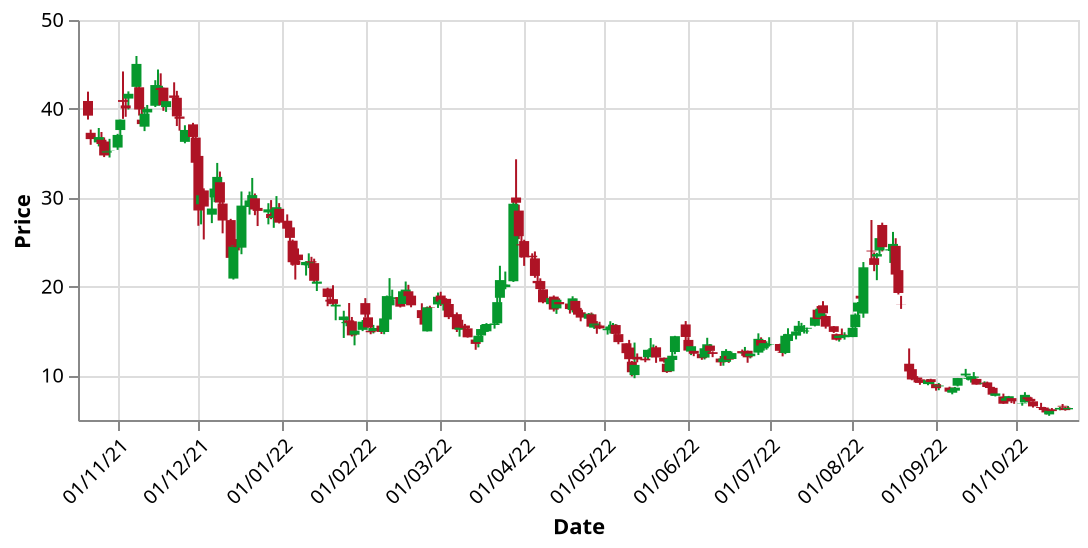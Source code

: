 {
  "$schema": "https://vega.github.io/schema/vega-lite/v5.json",
  "width": 500,
  "description": "A candlestick chart inspired by an example in Protovis (http://mbostock.github.io/protovis/ex/candlestick.html)",
  "data": {
    "values": [
      {
        "Date": "2021-10-21",
        "Open": 40.889999,
        "High": 41.939999,
        "Low": 38.799999,
        "Close": 39.240002,
        "Adj Close": 39.240002,
        "Volume": 33977600
      },
      {
        "Date": "2021-10-22",
        "Open": 37.310001,
        "High": 37.669998,
        "Low": 35.959999,
        "Close": 36.599998,
        "Adj Close": 36.599998,
        "Volume": 46324200
      },
      {
        "Date": "2021-10-25",
        "Open": 36.23,
        "High": 37.849998,
        "Low": 35.779999,
        "Close": 36.830002,
        "Adj Close": 36.830002,
        "Volume": 30905400
      },
      {
        "Date": "2021-10-26",
        "Open": 36.529999,
        "High": 37.400002,
        "Low": 35.779999,
        "Close": 36.049999,
        "Adj Close": 36.049999,
        "Volume": 27674800
      },
      {
        "Date": "2021-10-27",
        "Open": 36.330002,
        "High": 36.790001,
        "Low": 34.580002,
        "Close": 34.759998,
        "Adj Close": 34.759998,
        "Volume": 25904100
      },
      {
        "Date": "2021-10-28",
        "Open": 35.09,
        "High": 36.07,
        "Low": 34.860001,
        "Close": 35.23,
        "Adj Close": 35.23,
        "Volume": 23812200
      },
      {
        "Date": "2021-10-29",
        "Open": 35.34,
        "High": 36.630001,
        "Low": 34.529999,
        "Close": 35.369999,
        "Adj Close": 35.369999,
        "Volume": 32841500
      },
      {
        "Date": "2021-11-01",
        "Open": 35.650002,
        "High": 37.189999,
        "Low": 35.389999,
        "Close": 37.07,
        "Adj Close": 37.07,
        "Volume": 34054600
      },
      {
        "Date": "2021-11-02",
        "Open": 37.619999,
        "High": 38.799999,
        "Low": 36.630001,
        "Close": 38.790001,
        "Adj Close": 38.790001,
        "Volume": 44361700
      },
      {
        "Date": "2021-11-03",
        "Open": 40.990002,
        "High": 44.209999,
        "Low": 38.880001,
        "Close": 40.790001,
        "Adj Close": 40.790001,
        "Volume": 82198000
      },
      {
        "Date": "2021-11-04",
        "Open": 40.389999,
        "High": 41.299999,
        "Low": 39.110001,
        "Close": 40.049999,
        "Adj Close": 40.049999,
        "Volume": 28553700
      },
      {
        "Date": "2021-11-05",
        "Open": 41.16,
        "High": 41.970001,
        "Low": 39.93,
        "Close": 41.700001,
        "Adj Close": 41.700001,
        "Volume": 40077000
      },
      {
        "Date": "2021-11-08",
        "Open": 42.48,
        "High": 45.950001,
        "Low": 41.77,
        "Close": 45.060001,
        "Adj Close": 45.060001,
        "Volume": 70347800
      },
      {
        "Date": "2021-11-09",
        "Open": 42.43,
        "High": 42.599998,
        "Low": 39.25,
        "Close": 39.93,
        "Adj Close": 39.93,
        "Volume": 37893500
      },
      {
        "Date": "2021-11-10",
        "Open": 38.790001,
        "High": 40.869999,
        "Low": 38.049999,
        "Close": 38.290001,
        "Adj Close": 38.290001,
        "Volume": 32463600
      },
      {
        "Date": "2021-11-11",
        "Open": 38,
        "High": 40.200001,
        "Low": 37.5,
        "Close": 39.459999,
        "Adj Close": 39.459999,
        "Volume": 30474100
      },
      {
        "Date": "2021-11-12",
        "Open": 39.599998,
        "High": 40.439999,
        "Low": 39.119999,
        "Close": 40,
        "Adj Close": 40,
        "Volume": 23623100
      },
      {
        "Date": "2021-11-15",
        "Open": 40.349998,
        "High": 43.23,
        "Low": 40.209999,
        "Close": 42.68,
        "Adj Close": 42.68,
        "Volume": 39918800
      },
      {
        "Date": "2021-11-16",
        "Open": 41.970001,
        "High": 44.43,
        "Low": 41.23,
        "Close": 42.599998,
        "Adj Close": 42.599998,
        "Volume": 38388200
      },
      {
        "Date": "2021-11-17",
        "Open": 42.34,
        "High": 44,
        "Low": 42.02,
        "Close": 42.130001,
        "Adj Close": 42.130001,
        "Volume": 23322000
      },
      {
        "Date": "2021-11-18",
        "Open": 42.389999,
        "High": 42.400002,
        "Low": 39.779999,
        "Close": 40.41,
        "Adj Close": 40.41,
        "Volume": 25262000
      },
      {
        "Date": "2021-11-19",
        "Open": 40.200001,
        "High": 41.380001,
        "Low": 39.66,
        "Close": 40.869999,
        "Adj Close": 40.869999,
        "Volume": 20692300
      },
      {
        "Date": "2021-11-22",
        "Open": 41.509998,
        "High": 42.990002,
        "Low": 40.290001,
        "Close": 41.240002,
        "Adj Close": 41.240002,
        "Volume": 28831800
      },
      {
        "Date": "2021-11-23",
        "Open": 41.25,
        "High": 42.029999,
        "Low": 38.07,
        "Close": 39.16,
        "Adj Close": 39.16,
        "Volume": 27386500
      },
      {
        "Date": "2021-11-24",
        "Open": 39.139999,
        "High": 39.330002,
        "Low": 37.549999,
        "Close": 38.889999,
        "Adj Close": 38.889999,
        "Volume": 18270800
      },
      {
        "Date": "2021-11-26",
        "Open": 36.290001,
        "High": 38.16,
        "Low": 36.130001,
        "Close": 37.630001,
        "Adj Close": 37.630001,
        "Volume": 19731800
      },
      {
        "Date": "2021-11-29",
        "Open": 38.259998,
        "High": 38.43,
        "Low": 35.919998,
        "Close": 36.84,
        "Adj Close": 36.84,
        "Volume": 24063800
      },
      {
        "Date": "2021-11-30",
        "Open": 36.77,
        "High": 37.049999,
        "Low": 32.75,
        "Close": 33.939999,
        "Adj Close": 33.939999,
        "Volume": 41354800
      },
      {
        "Date": "2021-12-01",
        "Open": 34.709999,
        "High": 34.939999,
        "Low": 26.85,
        "Close": 28.57,
        "Adj Close": 28.57,
        "Volume": 63296100
      },
      {
        "Date": "2021-12-02",
        "Open": 29.27,
        "High": 31.219999,
        "Low": 27.01,
        "Close": 30.280001,
        "Adj Close": 30.280001,
        "Volume": 54901300
      },
      {
        "Date": "2021-12-03",
        "Open": 30.83,
        "High": 31.059999,
        "Low": 25.309999,
        "Close": 29.01,
        "Adj Close": 29.01,
        "Volume": 66188600
      },
      {
        "Date": "2021-12-06",
        "Open": 28.1,
        "High": 30.469999,
        "Low": 27.15,
        "Close": 28.790001,
        "Adj Close": 28.790001,
        "Volume": 45067400
      },
      {
        "Date": "2021-12-07",
        "Open": 30.030001,
        "High": 31.68,
        "Low": 29.5,
        "Close": 31.040001,
        "Adj Close": 31.040001,
        "Volume": 47927100
      },
      {
        "Date": "2021-12-08",
        "Open": 30.780001,
        "High": 33.919998,
        "Low": 29.77,
        "Close": 32.349998,
        "Adj Close": 32.349998,
        "Volume": 46241500
      },
      {
        "Date": "2021-12-09",
        "Open": 31.75,
        "High": 32.950001,
        "Low": 29.309999,
        "Close": 29.459999,
        "Adj Close": 29.459999,
        "Volume": 36556800
      },
      {
        "Date": "2021-12-10",
        "Open": 29.35,
        "High": 29.93,
        "Low": 26,
        "Close": 27.440001,
        "Adj Close": 27.440001,
        "Volume": 58858900
      },
      {
        "Date": "2021-12-13",
        "Open": 27.49,
        "High": 27.629999,
        "Low": 22.459999,
        "Close": 23.24,
        "Adj Close": 23.24,
        "Volume": 84199800
      },
      {
        "Date": "2021-12-14",
        "Open": 20.91,
        "High": 25.120001,
        "Low": 20.799999,
        "Close": 24.5,
        "Adj Close": 24.5,
        "Volume": 107045800
      },
      {
        "Date": "2021-12-15",
        "Open": 24.6,
        "High": 25.280001,
        "Low": 22.530001,
        "Close": 24.66,
        "Adj Close": 24.66,
        "Volume": 53208200
      },
      {
        "Date": "2021-12-16",
        "Open": 25.35,
        "High": 25.870001,
        "Low": 24.08,
        "Close": 24.450001,
        "Adj Close": 24.450001,
        "Volume": 43702400
      },
      {
        "Date": "2021-12-17",
        "Open": 24.389999,
        "High": 30.709999,
        "Low": 23.65,
        "Close": 29.120001,
        "Adj Close": 29.120001,
        "Volume": 144753100
      },
      {
        "Date": "2021-12-20",
        "Open": 28.959999,
        "High": 30.700001,
        "Low": 28.110001,
        "Close": 29.700001,
        "Adj Close": 29.700001,
        "Volume": 66938200
      },
      {
        "Date": "2021-12-21",
        "Open": 29.4,
        "High": 32.23,
        "Low": 29.049999,
        "Close": 30.299999,
        "Adj Close": 30.299999,
        "Volume": 46852500
      },
      {
        "Date": "2021-12-22",
        "Open": 29.940001,
        "High": 30.48,
        "Low": 28.040001,
        "Close": 28.68,
        "Adj Close": 28.68,
        "Volume": 36983800
      },
      {
        "Date": "2021-12-23",
        "Open": 28.860001,
        "High": 29.43,
        "Low": 26.82,
        "Close": 28.52,
        "Adj Close": 28.52,
        "Volume": 37005900
      },
      {
        "Date": "2021-12-27",
        "Open": 28.35,
        "High": 29.389999,
        "Low": 27.01,
        "Close": 28.700001,
        "Adj Close": 28.700001,
        "Volume": 30785600
      },
      {
        "Date": "2021-12-28",
        "Open": 28.18,
        "High": 29.74,
        "Low": 27.59,
        "Close": 27.719999,
        "Adj Close": 27.719999,
        "Volume": 31588100
      },
      {
        "Date": "2021-12-29",
        "Open": 27.75,
        "High": 28.35,
        "Low": 26.620001,
        "Close": 27.950001,
        "Adj Close": 27.950001,
        "Volume": 30983400
      },
      {
        "Date": "2021-12-30",
        "Open": 27.91,
        "High": 30.190001,
        "Low": 27.68,
        "Close": 28.940001,
        "Adj Close": 28.940001,
        "Volume": 36056400
      },
      {
        "Date": "2021-12-31",
        "Open": 28.76,
        "High": 29.4,
        "Low": 27.110001,
        "Close": 27.200001,
        "Adj Close": 27.200001,
        "Volume": 23408000
      },
      {
        "Date": "2022-01-03",
        "Open": 27.42,
        "High": 28.129999,
        "Low": 26.42,
        "Close": 26.52,
        "Adj Close": 26.52,
        "Volume": 26740900
      },
      {
        "Date": "2022-01-04",
        "Open": 26.67,
        "High": 26.67,
        "Low": 24.639999,
        "Close": 25.49,
        "Adj Close": 25.49,
        "Volume": 33347900
      },
      {
        "Date": "2022-01-05",
        "Open": 25.17,
        "High": 25.299999,
        "Low": 22.360001,
        "Close": 22.75,
        "Adj Close": 22.75,
        "Volume": 45172100
      },
      {
        "Date": "2022-01-06",
        "Open": 22.959999,
        "High": 23.77,
        "Low": 20.799999,
        "Close": 22.459999,
        "Adj Close": 22.459999,
        "Volume": 59112700
      },
      {
        "Date": "2022-01-07",
        "Open": 23.610001,
        "High": 24.299999,
        "Low": 22.440001,
        "Close": 22.99,
        "Adj Close": 22.99,
        "Volume": 49481000
      },
      {
        "Date": "2022-01-10",
        "Open": 22.42,
        "High": 22.870001,
        "Low": 21.25,
        "Close": 22.780001,
        "Adj Close": 22.780001,
        "Volume": 37784000
      },
      {
        "Date": "2022-01-11",
        "Open": 22.4,
        "High": 23.75,
        "Low": 22.09,
        "Close": 22.790001,
        "Adj Close": 22.790001,
        "Volume": 36063800
      },
      {
        "Date": "2022-01-12",
        "Open": 22.860001,
        "High": 23.360001,
        "Low": 22.049999,
        "Close": 22.719999,
        "Adj Close": 22.719999,
        "Volume": 27472100
      },
      {
        "Date": "2022-01-13",
        "Open": 22.65,
        "High": 23.15,
        "Low": 20.530001,
        "Close": 20.66,
        "Adj Close": 20.66,
        "Volume": 41005000
      },
      {
        "Date": "2022-01-14",
        "Open": 20.33,
        "High": 21.08,
        "Low": 19.51,
        "Close": 20.57,
        "Adj Close": 20.57,
        "Volume": 56996600
      },
      {
        "Date": "2022-01-18",
        "Open": 19.790001,
        "High": 19.889999,
        "Low": 17.799999,
        "Close": 18.84,
        "Adj Close": 18.84,
        "Volume": 55679700
      },
      {
        "Date": "2022-01-19",
        "Open": 18.530001,
        "High": 19.42,
        "Low": 18.030001,
        "Close": 18.32,
        "Adj Close": 18.32,
        "Volume": 35096800
      },
      {
        "Date": "2022-01-20",
        "Open": 18.59,
        "High": 20.16,
        "Low": 17.950001,
        "Close": 18.07,
        "Adj Close": 18.07,
        "Volume": 51078700
      },
      {
        "Date": "2022-01-21",
        "Open": 17.77,
        "High": 18.559999,
        "Low": 16.219999,
        "Close": 17.969999,
        "Adj Close": 17.969999,
        "Volume": 65185700
      },
      {
        "Date": "2022-01-24",
        "Open": 16.24,
        "High": 17.290001,
        "Low": 14.23,
        "Close": 16.639999,
        "Adj Close": 16.639999,
        "Volume": 82424700
      },
      {
        "Date": "2022-01-25",
        "Open": 15.89,
        "High": 16.620001,
        "Low": 15.55,
        "Close": 16.02,
        "Adj Close": 16.02,
        "Volume": 42434600
      },
      {
        "Date": "2022-01-26",
        "Open": 16.209999,
        "High": 18.16,
        "Low": 15.65,
        "Close": 15.94,
        "Adj Close": 15.94,
        "Volume": 76722900
      },
      {
        "Date": "2022-01-27",
        "Open": 16.110001,
        "High": 16.59,
        "Low": 14.4,
        "Close": 14.52,
        "Adj Close": 14.52,
        "Volume": 50530200
      },
      {
        "Date": "2022-01-28",
        "Open": 14.6,
        "High": 15.25,
        "Low": 13.4,
        "Close": 15.06,
        "Adj Close": 15.06,
        "Volume": 53951600
      },
      {
        "Date": "2022-01-31",
        "Open": 15.14,
        "High": 16.25,
        "Low": 15,
        "Close": 16.059999,
        "Adj Close": 16.059999,
        "Volume": 41447900
      },
      {
        "Date": "2022-02-01",
        "Open": 18.15,
        "High": 18.709999,
        "Low": 16.52,
        "Close": 16.860001,
        "Adj Close": 16.860001,
        "Volume": 124427700
      },
      {
        "Date": "2022-02-02",
        "Open": 16.549999,
        "High": 17.07,
        "Low": 15.38,
        "Close": 15.42,
        "Adj Close": 15.42,
        "Volume": 48626000
      },
      {
        "Date": "2022-02-03",
        "Open": 15.04,
        "High": 15.85,
        "Low": 14.65,
        "Close": 14.87,
        "Adj Close": 14.87,
        "Volume": 39215100
      },
      {
        "Date": "2022-02-04",
        "Open": 15,
        "High": 15.7,
        "Low": 14.74,
        "Close": 15.35,
        "Adj Close": 15.35,
        "Volume": 32396500
      },
      {
        "Date": "2022-02-07",
        "Open": 15.62,
        "High": 16,
        "Low": 14.68,
        "Close": 14.91,
        "Adj Close": 14.91,
        "Volume": 29755200
      },
      {
        "Date": "2022-02-08",
        "Open": 14.9,
        "High": 16.82,
        "Low": 14.65,
        "Close": 16.43,
        "Adj Close": 16.43,
        "Volume": 51272500
      },
      {
        "Date": "2022-02-09",
        "Open": 16.299999,
        "High": 19,
        "Low": 16.139999,
        "Close": 18.940001,
        "Adj Close": 18.940001,
        "Volume": 75867400
      },
      {
        "Date": "2022-02-10",
        "Open": 17.9,
        "High": 20.959999,
        "Low": 17.85,
        "Close": 18.59,
        "Adj Close": 18.59,
        "Volume": 98957400
      },
      {
        "Date": "2022-02-11",
        "Open": 18.620001,
        "High": 19.66,
        "Low": 18.33,
        "Close": 18.809999,
        "Adj Close": 18.809999,
        "Volume": 68425900
      },
      {
        "Date": "2022-02-14",
        "Open": 18.83,
        "High": 19.360001,
        "Low": 17.66,
        "Close": 17.75,
        "Adj Close": 17.75,
        "Volume": 46106700
      },
      {
        "Date": "2022-02-15",
        "Open": 18.049999,
        "High": 19.549999,
        "Low": 17.959999,
        "Close": 19.48,
        "Adj Close": 19.48,
        "Volume": 39852000
      },
      {
        "Date": "2022-02-16",
        "Open": 19.35,
        "High": 20.58,
        "Low": 19.26,
        "Close": 19.67,
        "Adj Close": 19.67,
        "Volume": 49444600
      },
      {
        "Date": "2022-02-17",
        "Open": 19.48,
        "High": 20.209999,
        "Low": 18.469999,
        "Close": 18.940001,
        "Adj Close": 18.940001,
        "Volume": 40130200
      },
      {
        "Date": "2022-02-18",
        "Open": 18.99,
        "High": 19.200001,
        "Low": 17.68,
        "Close": 17.9,
        "Adj Close": 17.9,
        "Volume": 31953500
      },
      {
        "Date": "2022-02-22",
        "Open": 17.360001,
        "High": 18.129999,
        "Low": 16.110001,
        "Close": 16.469999,
        "Adj Close": 16.469999,
        "Volume": 42968500
      },
      {
        "Date": "2022-02-23",
        "Open": 16.73,
        "High": 17.02,
        "Low": 15.62,
        "Close": 15.73,
        "Adj Close": 15.73,
        "Volume": 30155900
      },
      {
        "Date": "2022-02-24",
        "Open": 14.97,
        "High": 17.77,
        "Low": 14.96,
        "Close": 17.68,
        "Adj Close": 17.68,
        "Volume": 54405700
      },
      {
        "Date": "2022-02-25",
        "Open": 17.709999,
        "High": 17.860001,
        "Low": 16.530001,
        "Close": 17.66,
        "Adj Close": 17.66,
        "Volume": 36944100
      },
      {
        "Date": "2022-02-28",
        "Open": 18,
        "High": 19.34,
        "Low": 17.610001,
        "Close": 18.860001,
        "Adj Close": 18.860001,
        "Volume": 42772300
      },
      {
        "Date": "2022-03-01",
        "Open": 19,
        "High": 19.43,
        "Low": 17.83,
        "Close": 18.32,
        "Adj Close": 18.32,
        "Volume": 44003000
      },
      {
        "Date": "2022-03-02",
        "Open": 18.01,
        "High": 18.690001,
        "Low": 17.309999,
        "Close": 18.530001,
        "Adj Close": 18.530001,
        "Volume": 35038200
      },
      {
        "Date": "2022-03-03",
        "Open": 18.629999,
        "High": 18.700001,
        "Low": 17.799999,
        "Close": 18.059999,
        "Adj Close": 18.059999,
        "Volume": 24825900
      },
      {
        "Date": "2022-03-04",
        "Open": 18.049999,
        "High": 18.32,
        "Low": 16.35,
        "Close": 16.57,
        "Adj Close": 16.57,
        "Volume": 39474600
      },
      {
        "Date": "2022-03-07",
        "Open": 16.91,
        "High": 17.1,
        "Low": 14.9,
        "Close": 15.21,
        "Adj Close": 15.21,
        "Volume": 39507300
      },
      {
        "Date": "2022-03-08",
        "Open": 15.15,
        "High": 16.26,
        "Low": 14.38,
        "Close": 15.39,
        "Adj Close": 15.39,
        "Volume": 35370400
      },
      {
        "Date": "2022-03-09",
        "Open": 15.72,
        "High": 16.27,
        "Low": 15.43,
        "Close": 15.71,
        "Adj Close": 15.71,
        "Volume": 25206400
      },
      {
        "Date": "2022-03-10",
        "Open": 15.63,
        "High": 15.81,
        "Low": 14.78,
        "Close": 15.32,
        "Adj Close": 15.32,
        "Volume": 25666500
      },
      {
        "Date": "2022-03-11",
        "Open": 15.31,
        "High": 15.4,
        "Low": 14.27,
        "Close": 14.3,
        "Adj Close": 14.3,
        "Volume": 29202900
      },
      {
        "Date": "2022-03-14",
        "Open": 14.05,
        "High": 14.16,
        "Low": 12.9,
        "Close": 13.56,
        "Adj Close": 13.56,
        "Volume": 32959800
      },
      {
        "Date": "2022-03-15",
        "Open": 13.76,
        "High": 14.69,
        "Low": 13.17,
        "Close": 14.48,
        "Adj Close": 14.48,
        "Volume": 40853100
      },
      {
        "Date": "2022-03-16",
        "Open": 14.51,
        "High": 15.69,
        "Low": 14.23,
        "Close": 15.23,
        "Adj Close": 15.23,
        "Volume": 39104500
      },
      {
        "Date": "2022-03-17",
        "Open": 14.91,
        "High": 15.61,
        "Low": 14.86,
        "Close": 15.19,
        "Adj Close": 15.19,
        "Volume": 24130400
      },
      {
        "Date": "2022-03-18",
        "Open": 14.98,
        "High": 15.9,
        "Low": 14.97,
        "Close": 15.8,
        "Adj Close": 15.8,
        "Volume": 31992100
      },
      {
        "Date": "2022-03-21",
        "Open": 15.69,
        "High": 16.549999,
        "Low": 15.28,
        "Close": 15.86,
        "Adj Close": 15.86,
        "Volume": 34256700
      },
      {
        "Date": "2022-03-22",
        "Open": 15.88,
        "High": 18.91,
        "Low": 15.75,
        "Close": 18.26,
        "Adj Close": 18.26,
        "Volume": 81798900
      },
      {
        "Date": "2022-03-23",
        "Open": 18.75,
        "High": 22.35,
        "Low": 18.18,
        "Close": 20.74,
        "Adj Close": 20.74,
        "Volume": 170142600
      },
      {
        "Date": "2022-03-24",
        "Open": 20.049999,
        "High": 20.57,
        "Low": 18.860001,
        "Close": 20.23,
        "Adj Close": 20.23,
        "Volume": 68471700
      },
      {
        "Date": "2022-03-25",
        "Open": 19.950001,
        "High": 21.700001,
        "Low": 19.709999,
        "Close": 20.24,
        "Adj Close": 20.24,
        "Volume": 71814700
      },
      {
        "Date": "2022-03-28",
        "Open": 20.610001,
        "High": 29.73,
        "Low": 20.530001,
        "Close": 29.33,
        "Adj Close": 29.33,
        "Volume": 226704100
      },
      {
        "Date": "2022-03-29",
        "Open": 30.030001,
        "High": 34.330002,
        "Low": 26.41,
        "Close": 29.440001,
        "Adj Close": 29.440001,
        "Volume": 212293100
      },
      {
        "Date": "2022-03-30",
        "Open": 28.559999,
        "High": 29.23,
        "Low": 25.35,
        "Close": 25.68,
        "Adj Close": 25.68,
        "Volume": 95384200
      },
      {
        "Date": "2022-03-31",
        "Open": 24.77,
        "High": 25.92,
        "Low": 23.26,
        "Close": 24.639999,
        "Adj Close": 24.639999,
        "Volume": 89239000
      },
      {
        "Date": "2022-04-01",
        "Open": 25.129999,
        "High": 25.280001,
        "Low": 22.34,
        "Close": 23.299999,
        "Adj Close": 23.299999,
        "Volume": 65735700
      },
      {
        "Date": "2022-04-04",
        "Open": 23.48,
        "High": 23.75,
        "Low": 21.940001,
        "Close": 23.309999,
        "Adj Close": 23.309999,
        "Volume": 51458400
      },
      {
        "Date": "2022-04-05",
        "Open": 23.18,
        "High": 23.959999,
        "Low": 21,
        "Close": 21.209999,
        "Adj Close": 21.209999,
        "Volume": 41624100
      },
      {
        "Date": "2022-04-06",
        "Open": 20.65,
        "High": 21.92,
        "Low": 20.01,
        "Close": 20.389999,
        "Adj Close": 20.389999,
        "Volume": 52212200
      },
      {
        "Date": "2022-04-07",
        "Open": 20.629999,
        "High": 20.940001,
        "Low": 18.629999,
        "Close": 19.73,
        "Adj Close": 19.73,
        "Volume": 53370500
      },
      {
        "Date": "2022-04-08",
        "Open": 19.700001,
        "High": 19.700001,
        "Low": 18.129999,
        "Close": 18.24,
        "Adj Close": 18.24,
        "Volume": 42674700
      },
      {
        "Date": "2022-04-11",
        "Open": 18.030001,
        "High": 18.82,
        "Low": 17.719999,
        "Close": 18.719999,
        "Adj Close": 18.719999,
        "Volume": 37554600
      },
      {
        "Date": "2022-04-12",
        "Open": 18.879999,
        "High": 19.01,
        "Low": 17.200001,
        "Close": 17.42,
        "Adj Close": 17.42,
        "Volume": 42073100
      },
      {
        "Date": "2022-04-13",
        "Open": 17.549999,
        "High": 18.58,
        "Low": 16.940001,
        "Close": 18.530001,
        "Adj Close": 18.530001,
        "Volume": 36748800
      },
      {
        "Date": "2022-04-14",
        "Open": 18.27,
        "High": 18.690001,
        "Low": 17.9,
        "Close": 18.02,
        "Adj Close": 18.02,
        "Volume": 25333700
      },
      {
        "Date": "2022-04-18",
        "Open": 18.1,
        "High": 18.190001,
        "Low": 16.969999,
        "Close": 17.48,
        "Adj Close": 17.48,
        "Volume": 23892600
      },
      {
        "Date": "2022-04-19",
        "Open": 17.379999,
        "High": 18.92,
        "Low": 17.1,
        "Close": 18.68,
        "Adj Close": 18.68,
        "Volume": 31744900
      },
      {
        "Date": "2022-04-20",
        "Open": 18.4,
        "High": 18.66,
        "Low": 17.299999,
        "Close": 17.34,
        "Adj Close": 17.34,
        "Volume": 23913500
      },
      {
        "Date": "2022-04-21",
        "Open": 17.41,
        "High": 18.07,
        "Low": 16.66,
        "Close": 16.85,
        "Adj Close": 16.85,
        "Volume": 26372700
      },
      {
        "Date": "2022-04-22",
        "Open": 17.120001,
        "High": 17.610001,
        "Low": 16.1,
        "Close": 16.52,
        "Adj Close": 16.52,
        "Volume": 26431700
      },
      {
        "Date": "2022-04-25",
        "Open": 16.389999,
        "High": 17.030001,
        "Low": 16.290001,
        "Close": 16.959999,
        "Adj Close": 16.959999,
        "Volume": 26444200
      },
      {
        "Date": "2022-04-26",
        "Open": 16.889999,
        "High": 17.09,
        "Low": 15.49,
        "Close": 15.5,
        "Adj Close": 15.5,
        "Volume": 24732800
      },
      {
        "Date": "2022-04-27",
        "Open": 15.39,
        "High": 16.25,
        "Low": 15.25,
        "Close": 15.85,
        "Adj Close": 15.85,
        "Volume": 26605900
      },
      {
        "Date": "2022-04-28",
        "Open": 15.71,
        "High": 16.129999,
        "Low": 14.7,
        "Close": 15.64,
        "Adj Close": 15.64,
        "Volume": 29857700
      },
      {
        "Date": "2022-04-29",
        "Open": 15.63,
        "High": 16.049999,
        "Low": 15.22,
        "Close": 15.3,
        "Adj Close": 15.3,
        "Volume": 21342700
      },
      {
        "Date": "2022-05-02",
        "Open": 15.1,
        "High": 15.49,
        "Low": 14.61,
        "Close": 15.26,
        "Adj Close": 15.26,
        "Volume": 23883200
      },
      {
        "Date": "2022-05-03",
        "Open": 15.16,
        "High": 16.110001,
        "Low": 14.73,
        "Close": 15.51,
        "Adj Close": 15.51,
        "Volume": 31834300
      },
      {
        "Date": "2022-05-04",
        "Open": 15.22,
        "High": 15.91,
        "Low": 14.68,
        "Close": 15.72,
        "Adj Close": 15.72,
        "Volume": 26421700
      },
      {
        "Date": "2022-05-05",
        "Open": 15.68,
        "High": 15.79,
        "Low": 14.36,
        "Close": 14.69,
        "Adj Close": 14.69,
        "Volume": 26987600
      },
      {
        "Date": "2022-05-06",
        "Open": 14.66,
        "High": 14.84,
        "Low": 13.52,
        "Close": 13.76,
        "Adj Close": 13.76,
        "Volume": 33033100
      },
      {
        "Date": "2022-05-09",
        "Open": 13.63,
        "High": 13.63,
        "Low": 12.43,
        "Close": 12.52,
        "Adj Close": 12.52,
        "Volume": 40732200
      },
      {
        "Date": "2022-05-10",
        "Open": 13.15,
        "High": 14.01,
        "Low": 11.5,
        "Close": 11.84,
        "Adj Close": 11.84,
        "Volume": 55693400
      },
      {
        "Date": "2022-05-11",
        "Open": 11.56,
        "High": 11.65,
        "Low": 9.91,
        "Close": 10.37,
        "Adj Close": 10.37,
        "Volume": 58508700
      },
      {
        "Date": "2022-05-12",
        "Open": 10.05,
        "High": 13.71,
        "Low": 9.7,
        "Close": 11.2,
        "Adj Close": 11.2,
        "Volume": 104887800
      },
      {
        "Date": "2022-05-13",
        "Open": 12.11,
        "High": 12.49,
        "Low": 11.49,
        "Close": 11.81,
        "Adj Close": 11.81,
        "Volume": 58129300
      },
      {
        "Date": "2022-05-16",
        "Open": 11.9,
        "High": 12.66,
        "Low": 11.5,
        "Close": 11.71,
        "Adj Close": 11.71,
        "Volume": 40960000
      },
      {
        "Date": "2022-05-17",
        "Open": 12.06,
        "High": 12.92,
        "Low": 11.84,
        "Close": 12.9,
        "Adj Close": 12.9,
        "Volume": 38183500
      },
      {
        "Date": "2022-05-18",
        "Open": 12.73,
        "High": 14.22,
        "Low": 12.51,
        "Close": 12.76,
        "Adj Close": 12.76,
        "Volume": 53729400
      },
      {
        "Date": "2022-05-19",
        "Open": 12.77,
        "High": 13.5,
        "Low": 12.66,
        "Close": 13.08,
        "Adj Close": 13.08,
        "Volume": 50443600
      },
      {
        "Date": "2022-05-20",
        "Open": 13.18,
        "High": 13.35,
        "Low": 11.43,
        "Close": 12.03,
        "Adj Close": 12.03,
        "Volume": 41387900
      },
      {
        "Date": "2022-05-23",
        "Open": 12.01,
        "High": 12.02,
        "Low": 11.45,
        "Close": 11.58,
        "Adj Close": 11.58,
        "Volume": 24854400
      },
      {
        "Date": "2022-05-24",
        "Open": 11.33,
        "High": 11.39,
        "Low": 10.3,
        "Close": 10.39,
        "Adj Close": 10.39,
        "Volume": 37689300
      },
      {
        "Date": "2022-05-25",
        "Open": 10.48,
        "High": 11.88,
        "Low": 10.4,
        "Close": 11.88,
        "Adj Close": 11.88,
        "Volume": 53628000
      },
      {
        "Date": "2022-05-26",
        "Open": 11.75,
        "High": 12.88,
        "Low": 11.59,
        "Close": 12.23,
        "Adj Close": 12.23,
        "Volume": 71002400
      },
      {
        "Date": "2022-05-27",
        "Open": 12.65,
        "High": 14.47,
        "Low": 12.4,
        "Close": 14.43,
        "Adj Close": 14.43,
        "Volume": 89906000
      },
      {
        "Date": "2022-05-31",
        "Open": 15.75,
        "High": 16.129999,
        "Low": 13.93,
        "Close": 14.34,
        "Adj Close": 14.34,
        "Volume": 106975100
      },
      {
        "Date": "2022-06-01",
        "Open": 14.01,
        "High": 14.32,
        "Low": 12.8,
        "Close": 12.81,
        "Adj Close": 12.81,
        "Volume": 55539700
      },
      {
        "Date": "2022-06-02",
        "Open": 12.69,
        "High": 13.54,
        "Low": 12.3,
        "Close": 13.3,
        "Adj Close": 13.3,
        "Volume": 45309900
      },
      {
        "Date": "2022-06-03",
        "Open": 12.78,
        "High": 13.06,
        "Low": 12.18,
        "Close": 12.45,
        "Adj Close": 12.45,
        "Volume": 39226000
      },
      {
        "Date": "2022-06-06",
        "Open": 12.42,
        "High": 12.58,
        "Low": 11.77,
        "Close": 11.95,
        "Adj Close": 11.95,
        "Volume": 34537900
      },
      {
        "Date": "2022-06-07",
        "Open": 12.02,
        "High": 13.25,
        "Low": 11.81,
        "Close": 13.07,
        "Adj Close": 13.07,
        "Volume": 40370600
      },
      {
        "Date": "2022-06-08",
        "Open": 12.8,
        "High": 14.25,
        "Low": 12.71,
        "Close": 13.52,
        "Adj Close": 13.52,
        "Volume": 51742200
      },
      {
        "Date": "2022-06-09",
        "Open": 13.37,
        "High": 13.53,
        "Low": 12.57,
        "Close": 12.78,
        "Adj Close": 12.78,
        "Volume": 32254800
      },
      {
        "Date": "2022-06-10",
        "Open": 12.63,
        "High": 12.73,
        "Low": 12.07,
        "Close": 12.43,
        "Adj Close": 12.43,
        "Volume": 26509900
      },
      {
        "Date": "2022-06-13",
        "Open": 11.91,
        "High": 12.2,
        "Low": 11.09,
        "Close": 11.48,
        "Adj Close": 11.48,
        "Volume": 27916000
      },
      {
        "Date": "2022-06-14",
        "Open": 11.52,
        "High": 12.05,
        "Low": 11.11,
        "Close": 11.92,
        "Adj Close": 11.92,
        "Volume": 25723500
      },
      {
        "Date": "2022-06-15",
        "Open": 11.55,
        "High": 12.97,
        "Low": 11.54,
        "Close": 12.77,
        "Adj Close": 12.77,
        "Volume": 37213600
      },
      {
        "Date": "2022-06-16",
        "Open": 12.22,
        "High": 12.5,
        "Low": 11.43,
        "Close": 11.79,
        "Adj Close": 11.79,
        "Volume": 26518100
      },
      {
        "Date": "2022-06-17",
        "Open": 11.86,
        "High": 12.71,
        "Low": 11.86,
        "Close": 12.53,
        "Adj Close": 12.53,
        "Volume": 33042300
      },
      {
        "Date": "2022-06-21",
        "Open": 12.75,
        "High": 12.93,
        "Low": 12.22,
        "Close": 12.5,
        "Adj Close": 12.5,
        "Volume": 30357400
      },
      {
        "Date": "2022-06-22",
        "Open": 12.5,
        "High": 13.22,
        "Low": 12.37,
        "Close": 12.6,
        "Adj Close": 12.6,
        "Volume": 26660700
      },
      {
        "Date": "2022-06-23",
        "Open": 12.79,
        "High": 12.81,
        "Low": 11.44,
        "Close": 12.05,
        "Adj Close": 12.05,
        "Volume": 36073100
      },
      {
        "Date": "2022-06-24",
        "Open": 12.17,
        "High": 12.57,
        "Low": 11.93,
        "Close": 12.47,
        "Adj Close": 12.47,
        "Volume": 80759000
      },
      {
        "Date": "2022-06-27",
        "Open": 12.58,
        "High": 14.75,
        "Low": 12.31,
        "Close": 14.13,
        "Adj Close": 14.13,
        "Volume": 77601900
      },
      {
        "Date": "2022-06-28",
        "Open": 14,
        "High": 14.3,
        "Low": 13.31,
        "Close": 13.38,
        "Adj Close": 13.38,
        "Volume": 39677100
      },
      {
        "Date": "2022-06-29",
        "Open": 13.07,
        "High": 13.89,
        "Low": 12.8,
        "Close": 13.65,
        "Adj Close": 13.65,
        "Volume": 27690400
      },
      {
        "Date": "2022-06-30",
        "Open": 13.4,
        "High": 13.85,
        "Low": 12.91,
        "Close": 13.55,
        "Adj Close": 13.55,
        "Volume": 25348300
      },
      {
        "Date": "2022-07-01",
        "Open": 13.48,
        "High": 14.31,
        "Low": 13.26,
        "Close": 13.53,
        "Adj Close": 13.53,
        "Volume": 30952600
      },
      {
        "Date": "2022-07-05",
        "Open": 13.55,
        "High": 13.58,
        "Low": 12.56,
        "Close": 12.78,
        "Adj Close": 12.78,
        "Volume": 30261000
      },
      {
        "Date": "2022-07-06",
        "Open": 12.68,
        "High": 13.04,
        "Low": 12.16,
        "Close": 12.57,
        "Adj Close": 12.57,
        "Volume": 25762100
      },
      {
        "Date": "2022-07-07",
        "Open": 12.54,
        "High": 14.69,
        "Low": 12.41,
        "Close": 14.48,
        "Adj Close": 14.48,
        "Volume": 62763200
      },
      {
        "Date": "2022-07-08",
        "Open": 13.89,
        "High": 15.32,
        "Low": 13.84,
        "Close": 14.66,
        "Adj Close": 14.66,
        "Volume": 48920800
      },
      {
        "Date": "2022-07-11",
        "Open": 14.49,
        "High": 14.99,
        "Low": 14.07,
        "Close": 14.95,
        "Adj Close": 14.95,
        "Volume": 32394400
      },
      {
        "Date": "2022-07-12",
        "Open": 14.95,
        "High": 16.139999,
        "Low": 14.81,
        "Close": 15.6,
        "Adj Close": 15.6,
        "Volume": 52835300
      },
      {
        "Date": "2022-07-13",
        "Open": 15.05,
        "High": 15.93,
        "Low": 14.9,
        "Close": 15.14,
        "Adj Close": 15.14,
        "Volume": 36666700
      },
      {
        "Date": "2022-07-14",
        "Open": 14.95,
        "High": 15.68,
        "Low": 14.73,
        "Close": 15.06,
        "Adj Close": 15.06,
        "Volume": 35302700
      },
      {
        "Date": "2022-07-15",
        "Open": 15.27,
        "High": 15.39,
        "Low": 14.71,
        "Close": 15.37,
        "Adj Close": 15.37,
        "Volume": 26144400
      },
      {
        "Date": "2022-07-18",
        "Open": 15.6,
        "High": 16.959999,
        "Low": 15.53,
        "Close": 16.540001,
        "Adj Close": 16.540001,
        "Volume": 54040500
      },
      {
        "Date": "2022-07-19",
        "Open": 17.41,
        "High": 17.82,
        "Low": 16.25,
        "Close": 16.360001,
        "Adj Close": 16.360001,
        "Volume": 50521500
      },
      {
        "Date": "2022-07-20",
        "Open": 16.52,
        "High": 17.73,
        "Low": 16.33,
        "Close": 17.52,
        "Adj Close": 17.52,
        "Volume": 47582900
      },
      {
        "Date": "2022-07-21",
        "Open": 17.9,
        "High": 18.370001,
        "Low": 16.950001,
        "Close": 17,
        "Adj Close": 17,
        "Volume": 39350000
      },
      {
        "Date": "2022-07-22",
        "Open": 16.700001,
        "High": 16.879999,
        "Low": 15.28,
        "Close": 15.5,
        "Adj Close": 15.5,
        "Volume": 31469900
      },
      {
        "Date": "2022-07-25",
        "Open": 15.55,
        "High": 15.57,
        "Low": 14.8,
        "Close": 14.91,
        "Adj Close": 14.91,
        "Volume": 20684400
      },
      {
        "Date": "2022-07-26",
        "Open": 14.66,
        "High": 14.73,
        "Low": 13.94,
        "Close": 14.03,
        "Adj Close": 14.03,
        "Volume": 21317100
      },
      {
        "Date": "2022-07-27",
        "Open": 14.23,
        "High": 14.54,
        "Low": 13.82,
        "Close": 14.48,
        "Adj Close": 14.48,
        "Volume": 23192000
      },
      {
        "Date": "2022-07-28",
        "Open": 14.63,
        "High": 15.29,
        "Low": 14.2,
        "Close": 14.58,
        "Adj Close": 14.58,
        "Volume": 24618700
      },
      {
        "Date": "2022-07-29",
        "Open": 14.31,
        "High": 14.87,
        "Low": 14.04,
        "Close": 14.56,
        "Adj Close": 14.56,
        "Volume": 18222500
      },
      {
        "Date": "2022-08-01",
        "Open": 14.33,
        "High": 15.5,
        "Low": 14.32,
        "Close": 15.37,
        "Adj Close": 15.37,
        "Volume": 23919700
      },
      {
        "Date": "2022-08-02",
        "Open": 15.45,
        "High": 16.99,
        "Low": 15.31,
        "Close": 16.860001,
        "Adj Close": 16.860001,
        "Volume": 42734200
      },
      {
        "Date": "2022-08-03",
        "Open": 17.200001,
        "High": 18.27,
        "Low": 16.780001,
        "Close": 18.209999,
        "Adj Close": 18.209999,
        "Volume": 41951900
      },
      {
        "Date": "2022-08-04",
        "Open": 18.98,
        "High": 19.75,
        "Low": 18.25,
        "Close": 18.66,
        "Adj Close": 18.66,
        "Volume": 66585500
      },
      {
        "Date": "2022-08-05",
        "Open": 16.969999,
        "High": 22.77,
        "Low": 16.5,
        "Close": 22.18,
        "Adj Close": 22.18,
        "Volume": 125780200
      },
      {
        "Date": "2022-08-08",
        "Open": 24.059999,
        "High": 27.5,
        "Low": 23.1,
        "Close": 23.959999,
        "Adj Close": 23.959999,
        "Volume": 132819200
      },
      {
        "Date": "2022-08-09",
        "Open": 23.200001,
        "High": 23.85,
        "Low": 21.74,
        "Close": 22.450001,
        "Adj Close": 22.450001,
        "Volume": 62368000
      },
      {
        "Date": "2022-08-10",
        "Open": 23.389999,
        "High": 23.799999,
        "Low": 20.73,
        "Close": 23.67,
        "Adj Close": 23.67,
        "Volume": 64157000
      },
      {
        "Date": "2022-08-11",
        "Open": 24.07,
        "High": 26.08,
        "Low": 23.68,
        "Close": 25.459999,
        "Adj Close": 25.459999,
        "Volume": 79337900
      },
      {
        "Date": "2022-08-12",
        "Open": 26.940001,
        "High": 27.200001,
        "Low": 23.959999,
        "Close": 24.440001,
        "Adj Close": 24.440001,
        "Volume": 73386000
      },
      {
        "Date": "2022-08-15",
        "Open": 24.07,
        "High": 24.49,
        "Low": 22.67,
        "Close": 24.209999,
        "Adj Close": 24.209999,
        "Volume": 50182700
      },
      {
        "Date": "2022-08-16",
        "Open": 24.01,
        "High": 26.16,
        "Low": 23.4,
        "Close": 24.809999,
        "Adj Close": 24.809999,
        "Volume": 72301100
      },
      {
        "Date": "2022-08-17",
        "Open": 24.59,
        "High": 25.450001,
        "Low": 21.280001,
        "Close": 21.360001,
        "Adj Close": 21.360001,
        "Volume": 59412000
      },
      {
        "Date": "2022-08-18",
        "Open": 21.860001,
        "High": 22.09,
        "Low": 19.120001,
        "Close": 19.290001,
        "Adj Close": 19.290001,
        "Volume": 50429000
      },
      {
        "Date": "2022-08-19",
        "Open": 18.040001,
        "High": 18.959999,
        "Low": 17.5,
        "Close": 18.02,
        "Adj Close": 18.02,
        "Volume": 52461500
      },
      {
        "Date": "2022-08-22",
        "Open": 11.33,
        "High": 13.05,
        "Low": 10.3,
        "Close": 10.46,
        "Adj Close": 10.46,
        "Volume": 151158700
      },
      {
        "Date": "2022-08-23",
        "Open": 10.72,
        "High": 10.94,
        "Low": 9.47,
        "Close": 9.56,
        "Adj Close": 9.56,
        "Volume": 80188100
      },
      {
        "Date": "2022-08-24",
        "Open": 9.59,
        "High": 9.9,
        "Low": 9.23,
        "Close": 9.58,
        "Adj Close": 9.58,
        "Volume": 50478300
      },
      {
        "Date": "2022-08-25",
        "Open": 9.78,
        "High": 9.94,
        "Low": 9.31,
        "Close": 9.57,
        "Adj Close": 9.57,
        "Volume": 31596300
      },
      {
        "Date": "2022-08-26",
        "Open": 9.58,
        "High": 9.67,
        "Low": 8.96,
        "Close": 9.17,
        "Adj Close": 9.17,
        "Volume": 36395500
      },
      {
        "Date": "2022-08-29",
        "Open": 9.04,
        "High": 9.61,
        "Low": 8.91,
        "Close": 9.47,
        "Adj Close": 9.47,
        "Volume": 39602600
      },
      {
        "Date": "2022-08-30",
        "Open": 9.59,
        "High": 9.64,
        "Low": 9.03,
        "Close": 9.27,
        "Adj Close": 9.27,
        "Volume": 25167500
      },
      {
        "Date": "2022-08-31",
        "Open": 9.11,
        "High": 9.28,
        "Low": 8.68,
        "Close": 9.12,
        "Adj Close": 9.12,
        "Volume": 33009700
      },
      {
        "Date": "2022-09-01",
        "Open": 9.03,
        "High": 9.03,
        "Low": 8.3,
        "Close": 8.58,
        "Adj Close": 8.58,
        "Volume": 26335600
      },
      {
        "Date": "2022-09-02",
        "Open": 8.78,
        "High": 9.17,
        "Low": 8.35,
        "Close": 8.88,
        "Adj Close": 8.88,
        "Volume": 27533100
      },
      {
        "Date": "2022-09-06",
        "Open": 8.65,
        "High": 8.75,
        "Low": 8.17,
        "Close": 8.19,
        "Adj Close": 8.19,
        "Volume": 20866600
      },
      {
        "Date": "2022-09-07",
        "Open": 8.07,
        "High": 8.46,
        "Low": 7.89,
        "Close": 8.39,
        "Adj Close": 8.39,
        "Volume": 21748200
      },
      {
        "Date": "2022-09-08",
        "Open": 8.3,
        "High": 8.72,
        "Low": 8.24,
        "Close": 8.64,
        "Adj Close": 8.64,
        "Volume": 16708600
      },
      {
        "Date": "2022-09-09",
        "Open": 8.86,
        "High": 9.73,
        "Low": 8.78,
        "Close": 9.72,
        "Adj Close": 9.72,
        "Volume": 36352800
      },
      {
        "Date": "2022-09-12",
        "Open": 10.01,
        "High": 10.75,
        "Low": 9.85,
        "Close": 10.22,
        "Adj Close": 10.22,
        "Volume": 47225600
      },
      {
        "Date": "2022-09-13",
        "Open": 9.63,
        "High": 9.89,
        "Low": 9.45,
        "Close": 9.72,
        "Adj Close": 9.72,
        "Volume": 24911200
      },
      {
        "Date": "2022-09-14",
        "Open": 9.52,
        "High": 9.93,
        "Low": 9.21,
        "Close": 9.91,
        "Adj Close": 9.91,
        "Volume": 22078200
      },
      {
        "Date": "2022-09-15",
        "Open": 9.75,
        "High": 10.39,
        "Low": 9.71,
        "Close": 9.88,
        "Adj Close": 9.88,
        "Volume": 25060300
      },
      {
        "Date": "2022-09-16",
        "Open": 9.62,
        "High": 9.68,
        "Low": 8.98,
        "Close": 8.98,
        "Adj Close": 8.98,
        "Volume": 31817800
      },
      {
        "Date": "2022-09-19",
        "Open": 9.07,
        "High": 9.35,
        "Low": 8.85,
        "Close": 9.18,
        "Adj Close": 9.18,
        "Volume": 23541600
      },
      {
        "Date": "2022-09-20",
        "Open": 9.23,
        "High": 9.32,
        "Low": 8.62,
        "Close": 8.71,
        "Adj Close": 8.71,
        "Volume": 17186900
      },
      {
        "Date": "2022-09-21",
        "Open": 8.73,
        "High": 8.96,
        "Low": 8.46,
        "Close": 8.6,
        "Adj Close": 8.6,
        "Volume": 20213400
      },
      {
        "Date": "2022-09-22",
        "Open": 8.62,
        "High": 8.66,
        "Low": 7.73,
        "Close": 7.85,
        "Adj Close": 7.85,
        "Volume": 26927300
      },
      {
        "Date": "2022-09-23",
        "Open": 7.72,
        "High": 8.14,
        "Low": 7.65,
        "Close": 7.99,
        "Adj Close": 7.99,
        "Volume": 19808700
      },
      {
        "Date": "2022-09-26",
        "Open": 7.65,
        "High": 7.97,
        "Low": 6.81,
        "Close": 6.83,
        "Adj Close": 6.83,
        "Volume": 43284800
      },
      {
        "Date": "2022-09-27",
        "Open": 7.16,
        "High": 7.52,
        "Low": 6.98,
        "Close": 7.45,
        "Adj Close": 7.45,
        "Volume": 33360100
      },
      {
        "Date": "2022-09-28",
        "Open": 7.3,
        "High": 7.71,
        "Low": 7.11,
        "Close": 7.67,
        "Adj Close": 7.67,
        "Volume": 24459500
      },
      {
        "Date": "2022-09-29",
        "Open": 7.46,
        "High": 7.61,
        "Low": 6.9,
        "Close": 7.1,
        "Adj Close": 7.1,
        "Volume": 22502000
      },
      {
        "Date": "2022-09-30",
        "Open": 6.97,
        "High": 7.28,
        "Low": 6.82,
        "Close": 6.97,
        "Adj Close": 6.97,
        "Volume": 16373600
      },
      {
        "Date": "2022-10-03",
        "Open": 6.84,
        "High": 6.95,
        "Low": 6.61,
        "Close": 6.88,
        "Adj Close": 6.88,
        "Volume": 21499900
      },
      {
        "Date": "2022-10-04",
        "Open": 6.98,
        "High": 8.13,
        "Low": 6.97,
        "Close": 7.83,
        "Adj Close": 7.83,
        "Volume": 42548300
      },
      {
        "Date": "2022-10-05",
        "Open": 7.55,
        "High": 7.55,
        "Low": 7.04,
        "Close": 7.33,
        "Adj Close": 7.33,
        "Volume": 22699700
      },
      {
        "Date": "2022-10-06",
        "Open": 7.38,
        "High": 7.62,
        "Low": 7.12,
        "Close": 7.12,
        "Adj Close": 7.12,
        "Volume": 19345600
      },
      {
        "Date": "2022-10-07",
        "Open": 7.1,
        "High": 7.1,
        "Low": 6.4,
        "Close": 6.53,
        "Adj Close": 6.53,
        "Volume": 23363000
      },
      {
        "Date": "2022-10-10",
        "Open": 6.46,
        "High": 6.93,
        "Low": 6.27,
        "Close": 6.35,
        "Adj Close": 6.35,
        "Volume": 23392700
      },
      {
        "Date": "2022-10-11",
        "Open": 6.4,
        "High": 6.48,
        "Low": 6.07,
        "Close": 6.12,
        "Adj Close": 6.12,
        "Volume": 22621500
      },
      {
        "Date": "2022-10-12",
        "Open": 6.12,
        "High": 6.24,
        "Low": 5.62,
        "Close": 5.85,
        "Adj Close": 5.85,
        "Volume": 32491800
      },
      {
        "Date": "2022-10-13",
        "Open": 5.63,
        "High": 6.28,
        "Low": 5.47,
        "Close": 6.04,
        "Adj Close": 6.04,
        "Volume": 29565500
      },
      {
        "Date": "2022-10-14",
        "Open": 6.21,
        "High": 6.35,
        "Low": 5.95,
        "Close": 6,
        "Adj Close": 6,
        "Volume": 21898500
      },
      {
        "Date": "2022-10-17",
        "Open": 6.18,
        "High": 6.48,
        "Low": 6.09,
        "Close": 6.36,
        "Adj Close": 6.36,
        "Volume": 18580700
      },
      {
        "Date": "2022-10-18",
        "Open": 6.6,
        "High": 6.8,
        "Low": 6.37,
        "Close": 6.51,
        "Adj Close": 6.51,
        "Volume": 22041400
      },
      {
        "Date": "2022-10-19",
        "Open": 6.41,
        "High": 6.5,
        "Low": 6.05,
        "Close": 6.11,
        "Adj Close": 6.11,
        "Volume": 13666100
      },
      {
        "Date": "2022-10-20",
        "Open": 6.2,
        "High": 6.58,
        "Low": 6.13,
        "Close": 6.35,
        "Adj Close": 6.35,
        "Volume": 17271500
      }
    ]
  },
  "encoding": {
    "x": {
      "field": "Date",
      "type": "temporal",
      "title": "Date",
      "axis": {
        "format": "%d/%m/%y",
        "labelAngle": -45,
        "title": "Date"
      }
    },
    "y": {
      "type": "quantitative",
      "scale": {
        "zero": false
      },
      "axis": {
        "title": "Price"
      }
    },
    "color": {
      "condition": {
        "test": "datum.Open < datum.Close",
        "value": "#06982d"
      },
      "value": "#ae1325"
    }
  },
  "layer": [
    {
      "mark": "rule",
      "encoding": {
        "y": {
          "field": "Low"
        },
        "y2": {
          "field": "High"
        }
      }
    },
    {
      "mark": "bar",
      "encoding": {
        "y": {
          "field": "Open"
        },
        "y2": {
          "field": "Close"
        }
      }
    }
  ],
  "config": {}
}
